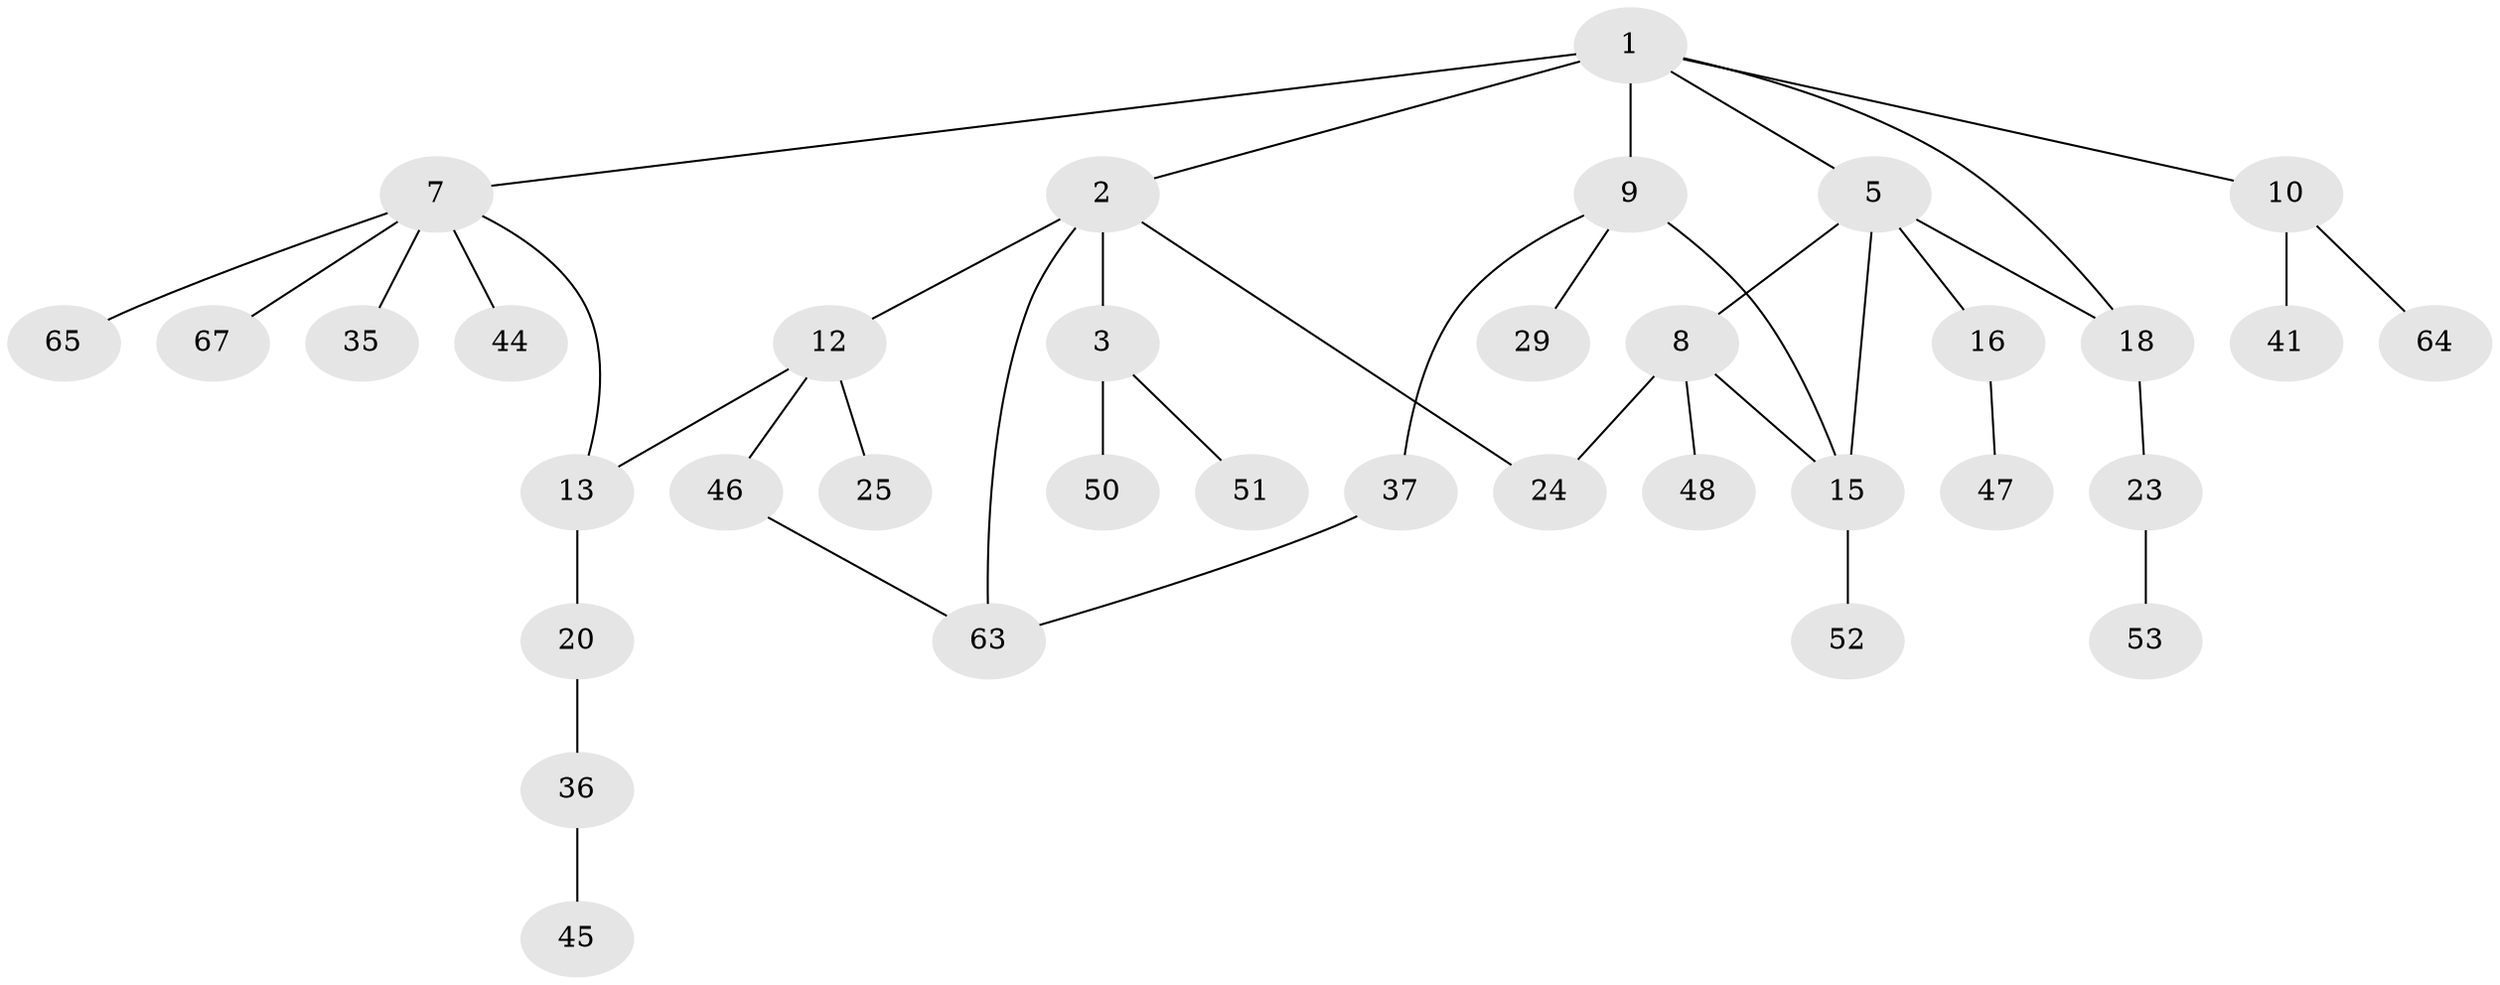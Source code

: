 // original degree distribution, {5: 0.07142857142857142, 3: 0.2, 4: 0.11428571428571428, 2: 0.2, 1: 0.4142857142857143}
// Generated by graph-tools (version 1.1) at 2025/13/03/09/25 04:13:27]
// undirected, 35 vertices, 41 edges
graph export_dot {
graph [start="1"]
  node [color=gray90,style=filled];
  1 [super="+4"];
  2;
  3 [super="+49+6"];
  5 [super="+17+21"];
  7 [super="+32+11"];
  8;
  9 [super="+14"];
  10 [super="+19"];
  12 [super="+58+27+34"];
  13;
  15 [super="+42"];
  16 [super="+22+62"];
  18 [super="+39+38"];
  20 [super="+61"];
  23 [super="+30+31+33"];
  24 [super="+40+54"];
  25 [super="+26"];
  29;
  35;
  36;
  37 [super="+43+57"];
  41 [super="+55"];
  44;
  45;
  46 [super="+60"];
  47;
  48;
  50 [super="+59"];
  51;
  52;
  53;
  63 [super="+66"];
  64;
  65;
  67;
  1 -- 2;
  1 -- 9 [weight=2];
  1 -- 10;
  1 -- 18;
  1 -- 5;
  1 -- 7;
  2 -- 3;
  2 -- 12;
  2 -- 63;
  2 -- 24;
  3 -- 51;
  3 -- 50 [weight=2];
  5 -- 8;
  5 -- 16;
  5 -- 15;
  5 -- 18;
  7 -- 13;
  7 -- 65;
  7 -- 67;
  7 -- 35;
  7 -- 44;
  8 -- 24;
  8 -- 48;
  8 -- 15;
  9 -- 29;
  9 -- 37;
  9 -- 15;
  10 -- 64;
  10 -- 41;
  12 -- 25;
  12 -- 13;
  12 -- 46;
  13 -- 20;
  15 -- 52;
  16 -- 47;
  18 -- 23;
  20 -- 36;
  23 -- 53;
  36 -- 45;
  37 -- 63;
  46 -- 63;
}
